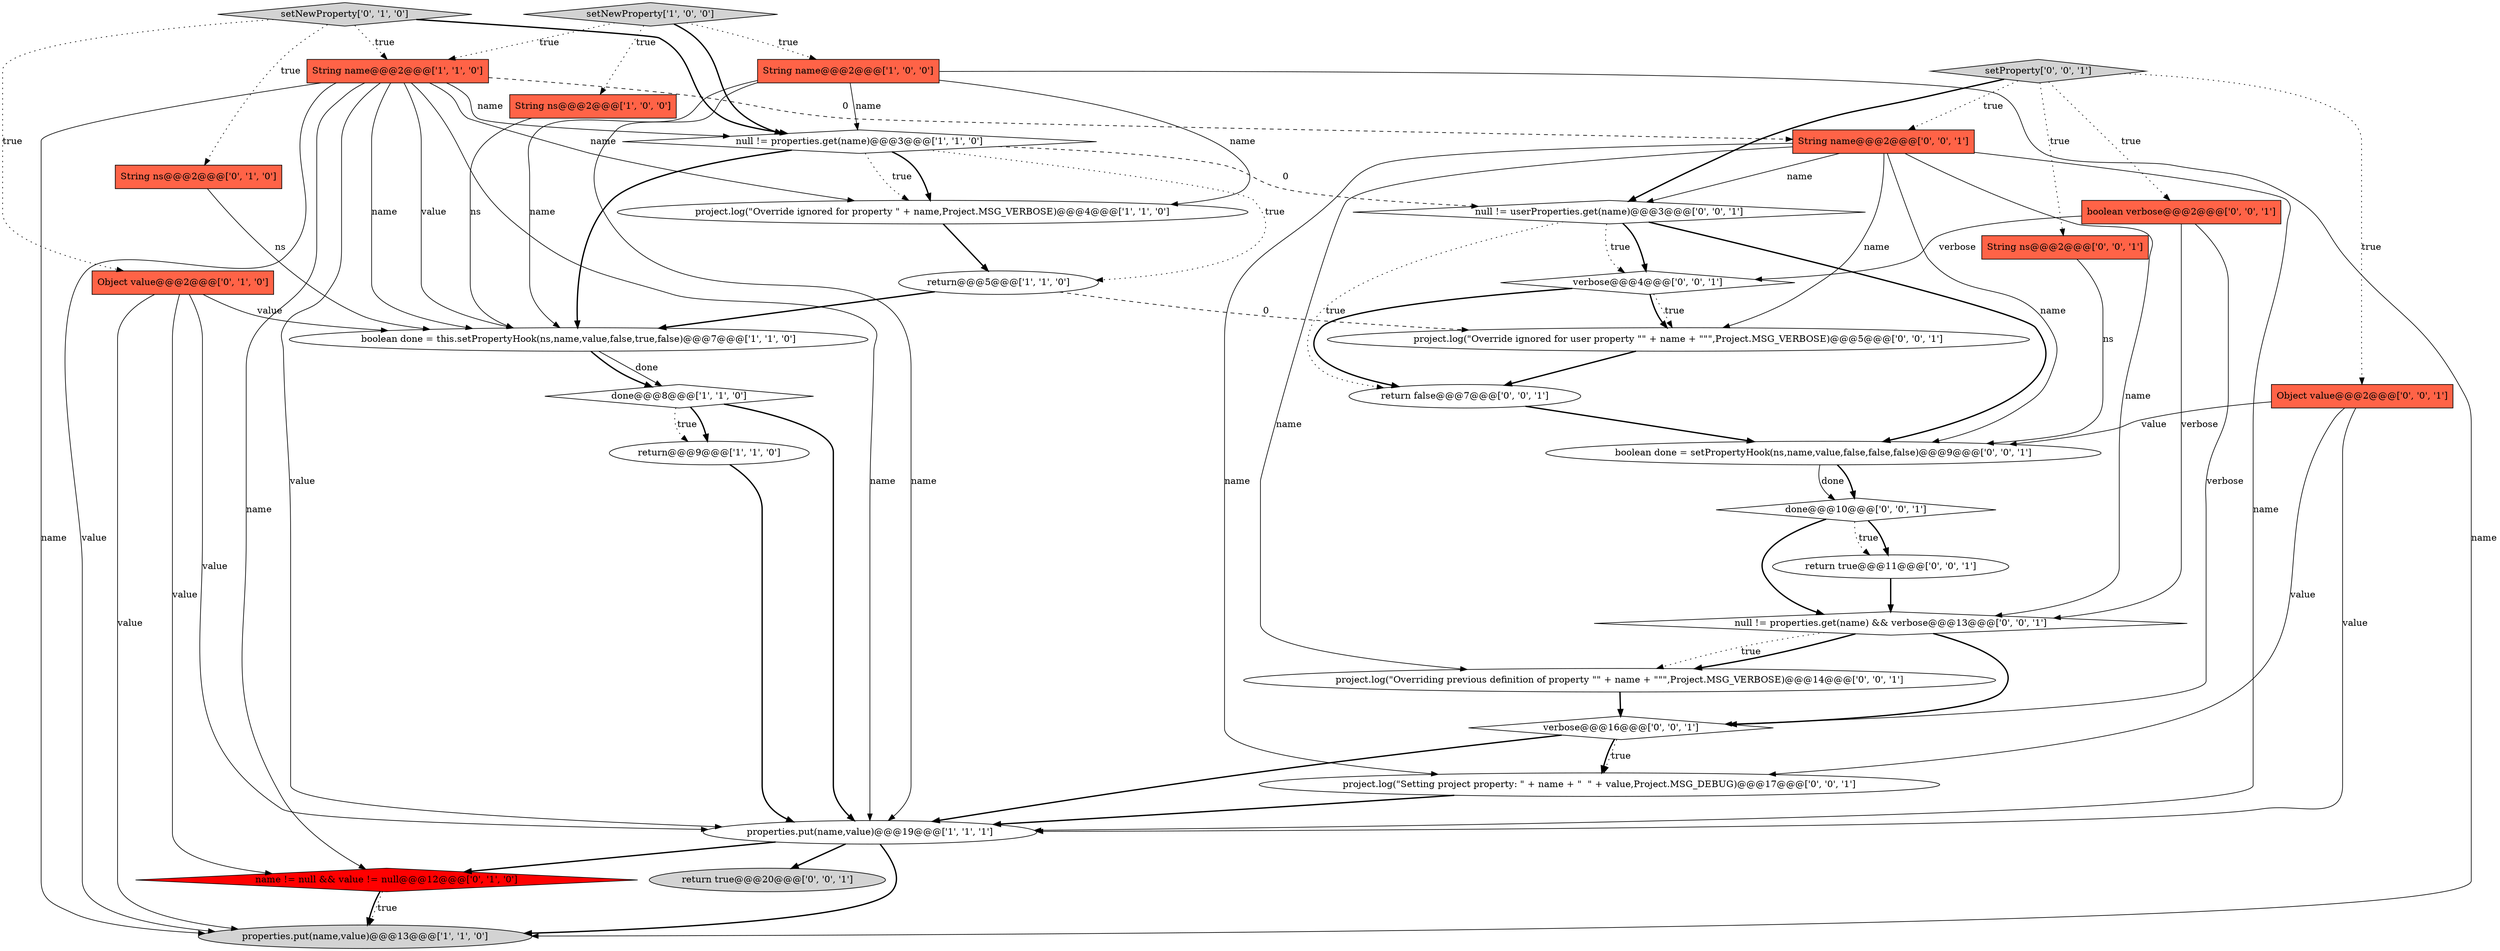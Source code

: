 digraph {
28 [style = filled, label = "null != properties.get(name) && verbose@@@13@@@['0', '0', '1']", fillcolor = white, shape = diamond image = "AAA0AAABBB3BBB"];
15 [style = filled, label = "setNewProperty['0', '1', '0']", fillcolor = lightgray, shape = diamond image = "AAA0AAABBB2BBB"];
3 [style = filled, label = "boolean done = this.setPropertyHook(ns,name,value,false,true,false)@@@7@@@['1', '1', '0']", fillcolor = white, shape = ellipse image = "AAA0AAABBB1BBB"];
0 [style = filled, label = "null != properties.get(name)@@@3@@@['1', '1', '0']", fillcolor = white, shape = diamond image = "AAA0AAABBB1BBB"];
6 [style = filled, label = "String name@@@2@@@['1', '1', '0']", fillcolor = tomato, shape = box image = "AAA0AAABBB1BBB"];
8 [style = filled, label = "return@@@5@@@['1', '1', '0']", fillcolor = white, shape = ellipse image = "AAA0AAABBB1BBB"];
17 [style = filled, label = "done@@@10@@@['0', '0', '1']", fillcolor = white, shape = diamond image = "AAA0AAABBB3BBB"];
25 [style = filled, label = "project.log(\"Override ignored for user property \"\" + name + \"\"\",Project.MSG_VERBOSE)@@@5@@@['0', '0', '1']", fillcolor = white, shape = ellipse image = "AAA0AAABBB3BBB"];
18 [style = filled, label = "verbose@@@16@@@['0', '0', '1']", fillcolor = white, shape = diamond image = "AAA0AAABBB3BBB"];
30 [style = filled, label = "setProperty['0', '0', '1']", fillcolor = lightgray, shape = diamond image = "AAA0AAABBB3BBB"];
32 [style = filled, label = "String name@@@2@@@['0', '0', '1']", fillcolor = tomato, shape = box image = "AAA0AAABBB3BBB"];
26 [style = filled, label = "Object value@@@2@@@['0', '0', '1']", fillcolor = tomato, shape = box image = "AAA0AAABBB3BBB"];
27 [style = filled, label = "boolean verbose@@@2@@@['0', '0', '1']", fillcolor = tomato, shape = box image = "AAA0AAABBB3BBB"];
20 [style = filled, label = "null != userProperties.get(name)@@@3@@@['0', '0', '1']", fillcolor = white, shape = diamond image = "AAA0AAABBB3BBB"];
14 [style = filled, label = "name != null && value != null@@@12@@@['0', '1', '0']", fillcolor = red, shape = diamond image = "AAA1AAABBB2BBB"];
31 [style = filled, label = "String ns@@@2@@@['0', '0', '1']", fillcolor = tomato, shape = box image = "AAA0AAABBB3BBB"];
2 [style = filled, label = "properties.put(name,value)@@@13@@@['1', '1', '0']", fillcolor = lightgray, shape = ellipse image = "AAA0AAABBB1BBB"];
11 [style = filled, label = "properties.put(name,value)@@@19@@@['1', '1', '1']", fillcolor = white, shape = ellipse image = "AAA0AAABBB1BBB"];
23 [style = filled, label = "return false@@@7@@@['0', '0', '1']", fillcolor = white, shape = ellipse image = "AAA0AAABBB3BBB"];
5 [style = filled, label = "project.log(\"Override ignored for property \" + name,Project.MSG_VERBOSE)@@@4@@@['1', '1', '0']", fillcolor = white, shape = ellipse image = "AAA0AAABBB1BBB"];
1 [style = filled, label = "String ns@@@2@@@['1', '0', '0']", fillcolor = tomato, shape = box image = "AAA0AAABBB1BBB"];
4 [style = filled, label = "String name@@@2@@@['1', '0', '0']", fillcolor = tomato, shape = box image = "AAA0AAABBB1BBB"];
13 [style = filled, label = "Object value@@@2@@@['0', '1', '0']", fillcolor = tomato, shape = box image = "AAA0AAABBB2BBB"];
24 [style = filled, label = "boolean done = setPropertyHook(ns,name,value,false,false,false)@@@9@@@['0', '0', '1']", fillcolor = white, shape = ellipse image = "AAA0AAABBB3BBB"];
10 [style = filled, label = "return@@@9@@@['1', '1', '0']", fillcolor = white, shape = ellipse image = "AAA0AAABBB1BBB"];
19 [style = filled, label = "return true@@@20@@@['0', '0', '1']", fillcolor = lightgray, shape = ellipse image = "AAA0AAABBB3BBB"];
16 [style = filled, label = "verbose@@@4@@@['0', '0', '1']", fillcolor = white, shape = diamond image = "AAA0AAABBB3BBB"];
12 [style = filled, label = "String ns@@@2@@@['0', '1', '0']", fillcolor = tomato, shape = box image = "AAA0AAABBB2BBB"];
9 [style = filled, label = "done@@@8@@@['1', '1', '0']", fillcolor = white, shape = diamond image = "AAA0AAABBB1BBB"];
7 [style = filled, label = "setNewProperty['1', '0', '0']", fillcolor = lightgray, shape = diamond image = "AAA0AAABBB1BBB"];
22 [style = filled, label = "project.log(\"Setting project property: \" + name + \"  \" + value,Project.MSG_DEBUG)@@@17@@@['0', '0', '1']", fillcolor = white, shape = ellipse image = "AAA0AAABBB3BBB"];
29 [style = filled, label = "return true@@@11@@@['0', '0', '1']", fillcolor = white, shape = ellipse image = "AAA0AAABBB3BBB"];
21 [style = filled, label = "project.log(\"Overriding previous definition of property \"\" + name + \"\"\",Project.MSG_VERBOSE)@@@14@@@['0', '0', '1']", fillcolor = white, shape = ellipse image = "AAA0AAABBB3BBB"];
6->2 [style = solid, label="name"];
0->5 [style = dotted, label="true"];
9->11 [style = bold, label=""];
13->2 [style = solid, label="value"];
28->21 [style = dotted, label="true"];
11->14 [style = bold, label=""];
30->20 [style = bold, label=""];
27->16 [style = solid, label="verbose"];
32->20 [style = solid, label="name"];
9->10 [style = bold, label=""];
21->18 [style = bold, label=""];
28->21 [style = bold, label=""];
18->22 [style = bold, label=""];
20->16 [style = bold, label=""];
6->11 [style = solid, label="name"];
15->0 [style = bold, label=""];
24->17 [style = bold, label=""];
8->25 [style = dashed, label="0"];
26->11 [style = solid, label="value"];
13->14 [style = solid, label="value"];
7->1 [style = dotted, label="true"];
4->2 [style = solid, label="name"];
4->11 [style = solid, label="name"];
10->11 [style = bold, label=""];
0->3 [style = bold, label=""];
14->2 [style = dotted, label="true"];
7->6 [style = dotted, label="true"];
6->2 [style = solid, label="value"];
28->18 [style = bold, label=""];
6->32 [style = dashed, label="0"];
18->11 [style = bold, label=""];
4->5 [style = solid, label="name"];
27->28 [style = solid, label="verbose"];
7->0 [style = bold, label=""];
32->21 [style = solid, label="name"];
6->14 [style = solid, label="name"];
15->13 [style = dotted, label="true"];
0->8 [style = dotted, label="true"];
32->25 [style = solid, label="name"];
30->32 [style = dotted, label="true"];
12->3 [style = solid, label="ns"];
24->17 [style = solid, label="done"];
15->12 [style = dotted, label="true"];
32->28 [style = solid, label="name"];
3->9 [style = solid, label="done"];
16->25 [style = dotted, label="true"];
9->10 [style = dotted, label="true"];
22->11 [style = bold, label=""];
13->11 [style = solid, label="value"];
8->3 [style = bold, label=""];
16->23 [style = bold, label=""];
1->3 [style = solid, label="ns"];
32->11 [style = solid, label="name"];
3->9 [style = bold, label=""];
6->5 [style = solid, label="name"];
6->0 [style = solid, label="name"];
4->3 [style = solid, label="name"];
20->23 [style = dotted, label="true"];
6->11 [style = solid, label="value"];
17->29 [style = dotted, label="true"];
14->2 [style = bold, label=""];
4->0 [style = solid, label="name"];
30->31 [style = dotted, label="true"];
26->24 [style = solid, label="value"];
0->5 [style = bold, label=""];
18->22 [style = dotted, label="true"];
32->22 [style = solid, label="name"];
5->8 [style = bold, label=""];
26->22 [style = solid, label="value"];
6->3 [style = solid, label="value"];
25->23 [style = bold, label=""];
30->27 [style = dotted, label="true"];
16->25 [style = bold, label=""];
30->26 [style = dotted, label="true"];
11->19 [style = bold, label=""];
0->20 [style = dashed, label="0"];
11->2 [style = bold, label=""];
32->24 [style = solid, label="name"];
29->28 [style = bold, label=""];
23->24 [style = bold, label=""];
17->28 [style = bold, label=""];
6->3 [style = solid, label="name"];
15->6 [style = dotted, label="true"];
31->24 [style = solid, label="ns"];
27->18 [style = solid, label="verbose"];
7->4 [style = dotted, label="true"];
20->24 [style = bold, label=""];
17->29 [style = bold, label=""];
20->16 [style = dotted, label="true"];
13->3 [style = solid, label="value"];
}
